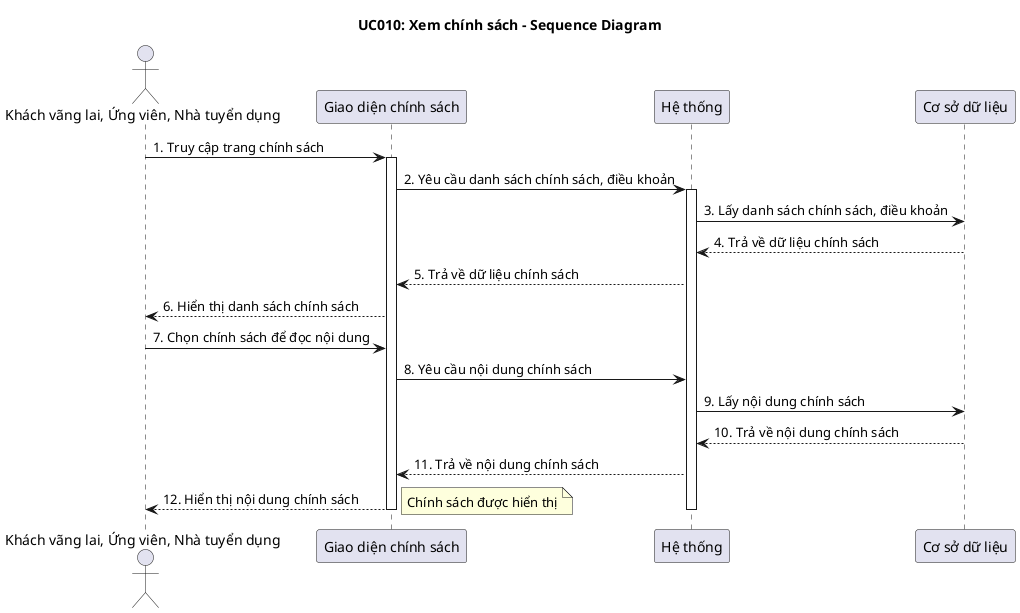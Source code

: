 @startuml UC010_Policy_Sequence_Diagram
 title UC010: Xem chính sách - Sequence Diagram

actor "Khách vãng lai, Ứng viên, Nhà tuyển dụng" as User
participant "Giao diện chính sách" as UI
participant "Hệ thống" as System
participant "Cơ sở dữ liệu" as DB

User -> UI: 1. Truy cập trang chính sách
activate UI
UI -> System: 2. Yêu cầu danh sách chính sách, điều khoản
activate System
System -> DB: 3. Lấy danh sách chính sách, điều khoản
DB --> System: 4. Trả về dữ liệu chính sách
System --> UI: 5. Trả về dữ liệu chính sách
UI --> User: 6. Hiển thị danh sách chính sách

User -> UI: 7. Chọn chính sách để đọc nội dung
UI -> System: 8. Yêu cầu nội dung chính sách
System -> DB: 9. Lấy nội dung chính sách
DB --> System: 10. Trả về nội dung chính sách
System --> UI: 11. Trả về nội dung chính sách
UI --> User: 12. Hiển thị nội dung chính sách
note right: Chính sách được hiển thị

deactivate DB
deactivate System
deactivate UI

@enduml